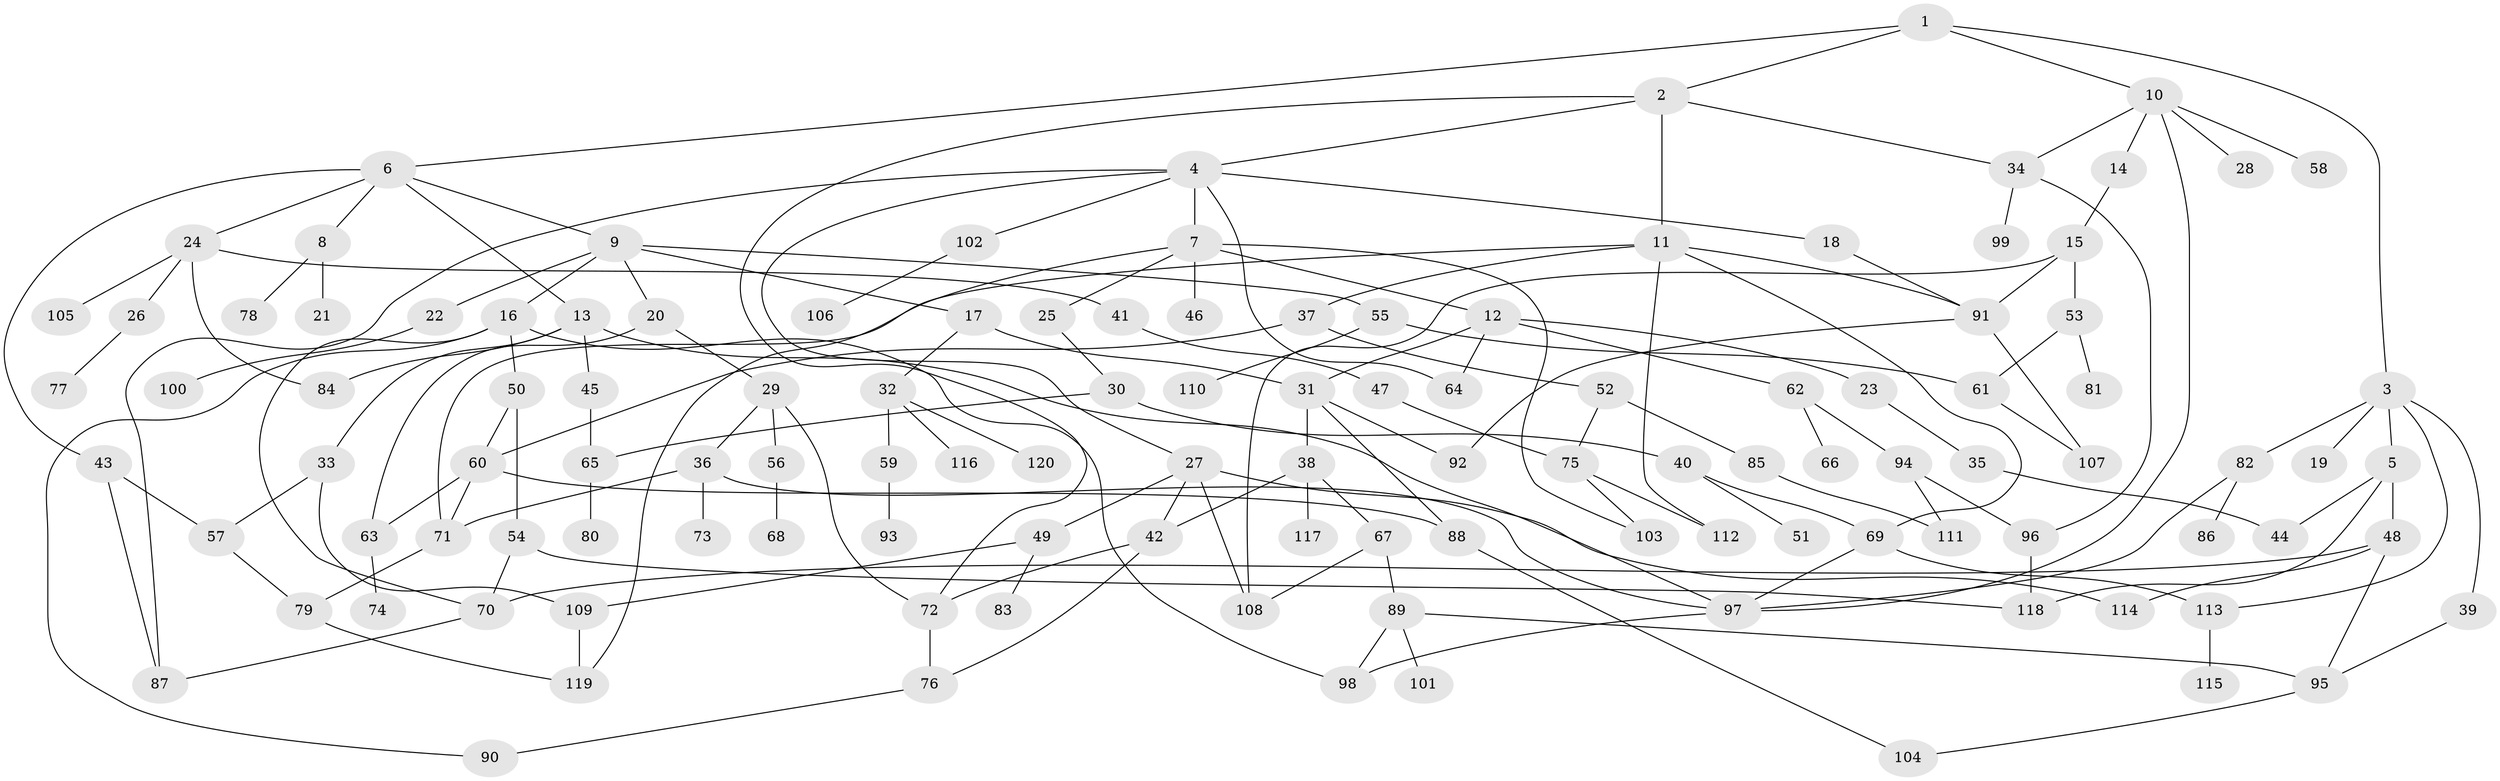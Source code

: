 // coarse degree distribution, {7: 0.05, 4: 0.15, 10: 0.0125, 9: 0.025, 2: 0.25, 5: 0.075, 6: 0.0625, 3: 0.15, 1: 0.225}
// Generated by graph-tools (version 1.1) at 2025/23/03/03/25 07:23:31]
// undirected, 120 vertices, 170 edges
graph export_dot {
graph [start="1"]
  node [color=gray90,style=filled];
  1;
  2;
  3;
  4;
  5;
  6;
  7;
  8;
  9;
  10;
  11;
  12;
  13;
  14;
  15;
  16;
  17;
  18;
  19;
  20;
  21;
  22;
  23;
  24;
  25;
  26;
  27;
  28;
  29;
  30;
  31;
  32;
  33;
  34;
  35;
  36;
  37;
  38;
  39;
  40;
  41;
  42;
  43;
  44;
  45;
  46;
  47;
  48;
  49;
  50;
  51;
  52;
  53;
  54;
  55;
  56;
  57;
  58;
  59;
  60;
  61;
  62;
  63;
  64;
  65;
  66;
  67;
  68;
  69;
  70;
  71;
  72;
  73;
  74;
  75;
  76;
  77;
  78;
  79;
  80;
  81;
  82;
  83;
  84;
  85;
  86;
  87;
  88;
  89;
  90;
  91;
  92;
  93;
  94;
  95;
  96;
  97;
  98;
  99;
  100;
  101;
  102;
  103;
  104;
  105;
  106;
  107;
  108;
  109;
  110;
  111;
  112;
  113;
  114;
  115;
  116;
  117;
  118;
  119;
  120;
  1 -- 2;
  1 -- 3;
  1 -- 6;
  1 -- 10;
  2 -- 4;
  2 -- 11;
  2 -- 72;
  2 -- 34;
  3 -- 5;
  3 -- 19;
  3 -- 39;
  3 -- 82;
  3 -- 113;
  4 -- 7;
  4 -- 18;
  4 -- 27;
  4 -- 87;
  4 -- 102;
  4 -- 64;
  5 -- 48;
  5 -- 118;
  5 -- 44;
  6 -- 8;
  6 -- 9;
  6 -- 13;
  6 -- 24;
  6 -- 43;
  7 -- 12;
  7 -- 25;
  7 -- 46;
  7 -- 119;
  7 -- 103;
  8 -- 21;
  8 -- 78;
  9 -- 16;
  9 -- 17;
  9 -- 20;
  9 -- 22;
  9 -- 55;
  10 -- 14;
  10 -- 28;
  10 -- 34;
  10 -- 58;
  10 -- 97;
  11 -- 37;
  11 -- 69;
  11 -- 71;
  11 -- 112;
  11 -- 91;
  12 -- 23;
  12 -- 62;
  12 -- 64;
  12 -- 31;
  13 -- 33;
  13 -- 45;
  13 -- 84;
  13 -- 97;
  14 -- 15;
  15 -- 53;
  15 -- 108;
  15 -- 91;
  16 -- 50;
  16 -- 70;
  16 -- 90;
  16 -- 98;
  17 -- 31;
  17 -- 32;
  18 -- 91;
  20 -- 29;
  20 -- 63;
  22 -- 100;
  23 -- 35;
  24 -- 26;
  24 -- 41;
  24 -- 105;
  24 -- 84;
  25 -- 30;
  26 -- 77;
  27 -- 42;
  27 -- 49;
  27 -- 114;
  27 -- 108;
  29 -- 36;
  29 -- 56;
  29 -- 72;
  30 -- 40;
  30 -- 65;
  31 -- 38;
  31 -- 88;
  31 -- 92;
  32 -- 59;
  32 -- 116;
  32 -- 120;
  33 -- 109;
  33 -- 57;
  34 -- 96;
  34 -- 99;
  35 -- 44;
  36 -- 73;
  36 -- 97;
  36 -- 71;
  37 -- 52;
  37 -- 60;
  38 -- 67;
  38 -- 117;
  38 -- 42;
  39 -- 95;
  40 -- 51;
  40 -- 69;
  41 -- 47;
  42 -- 76;
  42 -- 72;
  43 -- 57;
  43 -- 87;
  45 -- 65;
  47 -- 75;
  48 -- 95;
  48 -- 114;
  48 -- 70;
  49 -- 83;
  49 -- 109;
  50 -- 54;
  50 -- 60;
  52 -- 75;
  52 -- 85;
  53 -- 81;
  53 -- 61;
  54 -- 118;
  54 -- 70;
  55 -- 61;
  55 -- 110;
  56 -- 68;
  57 -- 79;
  59 -- 93;
  60 -- 63;
  60 -- 88;
  60 -- 71;
  61 -- 107;
  62 -- 66;
  62 -- 94;
  63 -- 74;
  65 -- 80;
  67 -- 89;
  67 -- 108;
  69 -- 97;
  69 -- 113;
  70 -- 87;
  71 -- 79;
  72 -- 76;
  75 -- 103;
  75 -- 112;
  76 -- 90;
  79 -- 119;
  82 -- 86;
  82 -- 97;
  85 -- 111;
  88 -- 104;
  89 -- 98;
  89 -- 101;
  89 -- 95;
  91 -- 92;
  91 -- 107;
  94 -- 111;
  94 -- 96;
  95 -- 104;
  96 -- 118;
  97 -- 98;
  102 -- 106;
  109 -- 119;
  113 -- 115;
}
